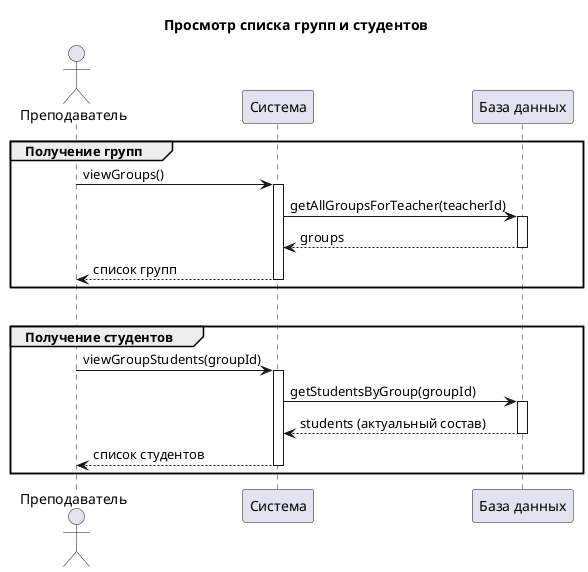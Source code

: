 ﻿@startuml
title Просмотр списка групп и студентов

actor "Преподаватель" as Teacher
participant "Система" as System
participant "База данных" as DB

' === Процесс 1: Получение групп ===
group Получение групп
  Teacher -> System: viewGroups()
  activate System
  System -> DB: getAllGroupsForTeacher(teacherId)
  activate DB
  DB --> System: groups
  deactivate DB
  System --> Teacher: список групп
  deactivate System
end

|||

' === Процесс 2: Получение студентов ===
group Получение студентов
  Teacher -> System: viewGroupStudents(groupId)
  activate System
  System -> DB: getStudentsByGroup(groupId)
  activate DB
  DB --> System: students (актуальный состав)
  deactivate DB
  System --> Teacher: список студентов
  deactivate System
end

@enduml 
